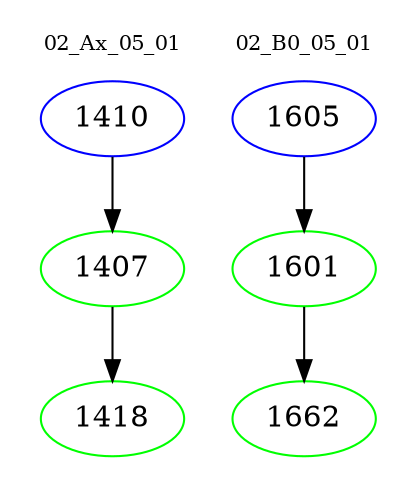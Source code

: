 digraph{
subgraph cluster_0 {
color = white
label = "02_Ax_05_01";
fontsize=10;
T0_1410 [label="1410", color="blue"]
T0_1410 -> T0_1407 [color="black"]
T0_1407 [label="1407", color="green"]
T0_1407 -> T0_1418 [color="black"]
T0_1418 [label="1418", color="green"]
}
subgraph cluster_1 {
color = white
label = "02_B0_05_01";
fontsize=10;
T1_1605 [label="1605", color="blue"]
T1_1605 -> T1_1601 [color="black"]
T1_1601 [label="1601", color="green"]
T1_1601 -> T1_1662 [color="black"]
T1_1662 [label="1662", color="green"]
}
}
